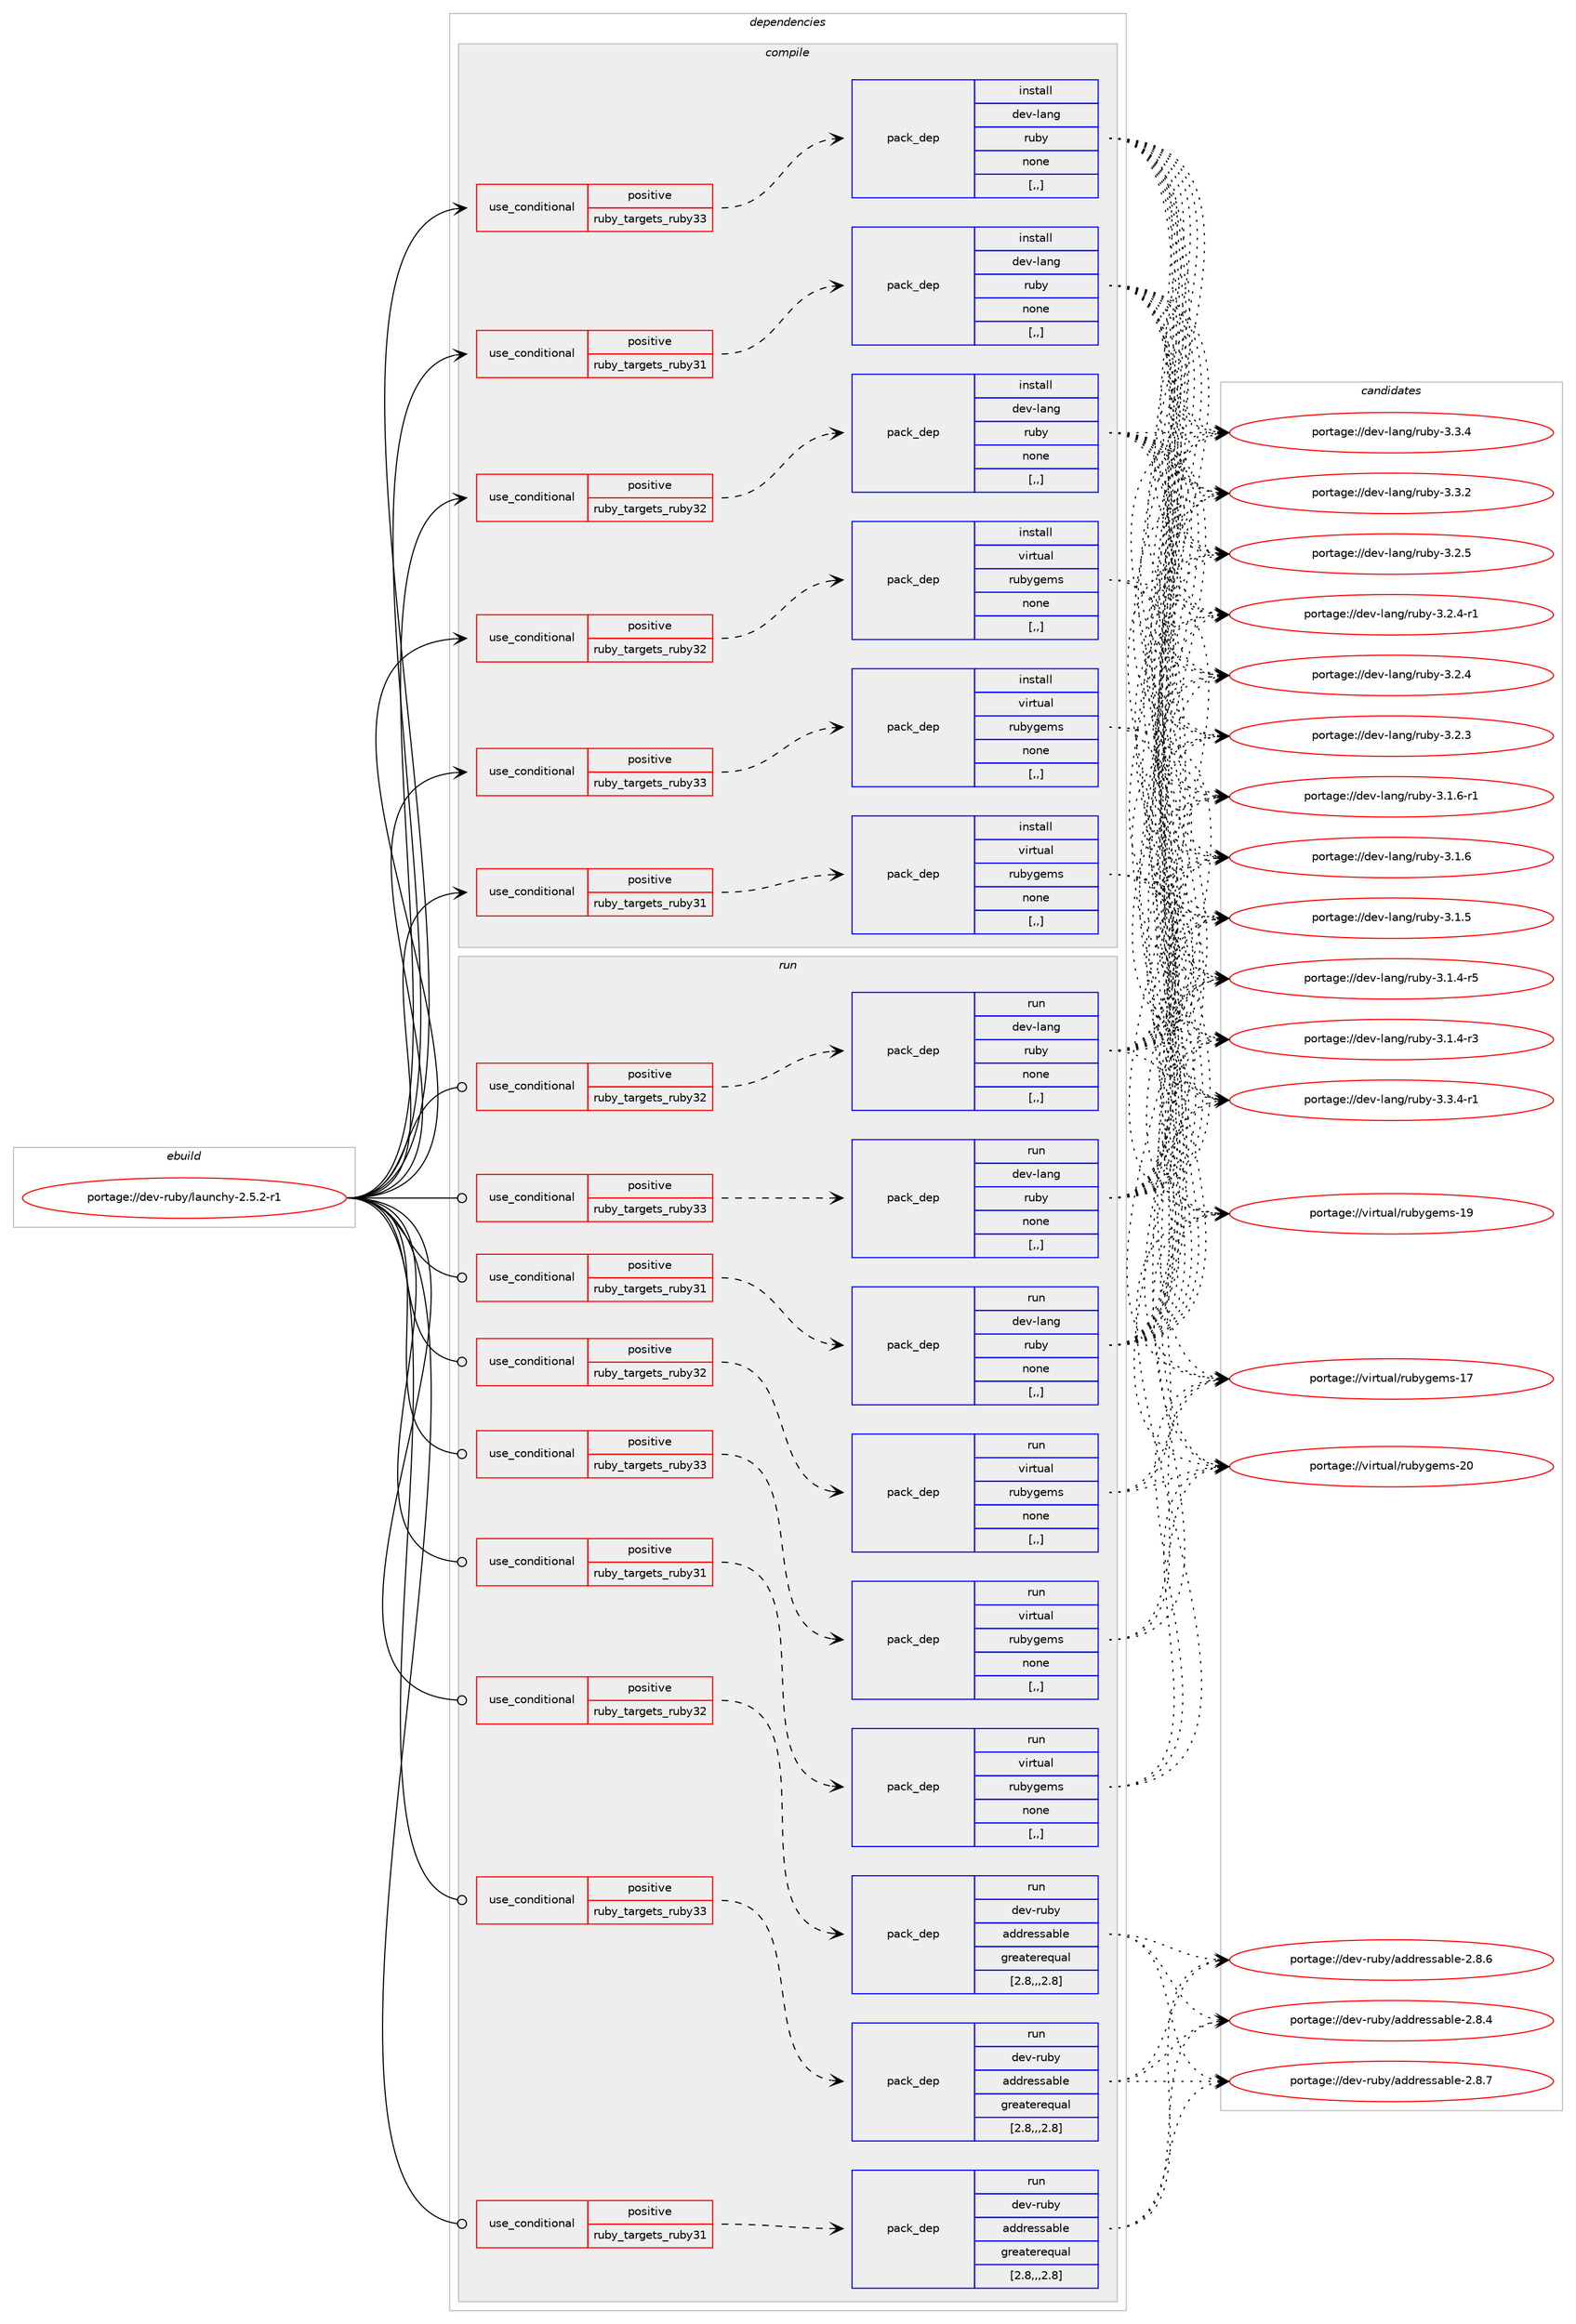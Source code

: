 digraph prolog {

# *************
# Graph options
# *************

newrank=true;
concentrate=true;
compound=true;
graph [rankdir=LR,fontname=Helvetica,fontsize=10,ranksep=1.5];#, ranksep=2.5, nodesep=0.2];
edge  [arrowhead=vee];
node  [fontname=Helvetica,fontsize=10];

# **********
# The ebuild
# **********

subgraph cluster_leftcol {
color=gray;
label=<<i>ebuild</i>>;
id [label="portage://dev-ruby/launchy-2.5.2-r1", color=red, width=4, href="../dev-ruby/launchy-2.5.2-r1.svg"];
}

# ****************
# The dependencies
# ****************

subgraph cluster_midcol {
color=gray;
label=<<i>dependencies</i>>;
subgraph cluster_compile {
fillcolor="#eeeeee";
style=filled;
label=<<i>compile</i>>;
subgraph cond49806 {
dependency188289 [label=<<TABLE BORDER="0" CELLBORDER="1" CELLSPACING="0" CELLPADDING="4"><TR><TD ROWSPAN="3" CELLPADDING="10">use_conditional</TD></TR><TR><TD>positive</TD></TR><TR><TD>ruby_targets_ruby31</TD></TR></TABLE>>, shape=none, color=red];
subgraph pack137147 {
dependency188290 [label=<<TABLE BORDER="0" CELLBORDER="1" CELLSPACING="0" CELLPADDING="4" WIDTH="220"><TR><TD ROWSPAN="6" CELLPADDING="30">pack_dep</TD></TR><TR><TD WIDTH="110">install</TD></TR><TR><TD>dev-lang</TD></TR><TR><TD>ruby</TD></TR><TR><TD>none</TD></TR><TR><TD>[,,]</TD></TR></TABLE>>, shape=none, color=blue];
}
dependency188289:e -> dependency188290:w [weight=20,style="dashed",arrowhead="vee"];
}
id:e -> dependency188289:w [weight=20,style="solid",arrowhead="vee"];
subgraph cond49807 {
dependency188291 [label=<<TABLE BORDER="0" CELLBORDER="1" CELLSPACING="0" CELLPADDING="4"><TR><TD ROWSPAN="3" CELLPADDING="10">use_conditional</TD></TR><TR><TD>positive</TD></TR><TR><TD>ruby_targets_ruby31</TD></TR></TABLE>>, shape=none, color=red];
subgraph pack137148 {
dependency188292 [label=<<TABLE BORDER="0" CELLBORDER="1" CELLSPACING="0" CELLPADDING="4" WIDTH="220"><TR><TD ROWSPAN="6" CELLPADDING="30">pack_dep</TD></TR><TR><TD WIDTH="110">install</TD></TR><TR><TD>virtual</TD></TR><TR><TD>rubygems</TD></TR><TR><TD>none</TD></TR><TR><TD>[,,]</TD></TR></TABLE>>, shape=none, color=blue];
}
dependency188291:e -> dependency188292:w [weight=20,style="dashed",arrowhead="vee"];
}
id:e -> dependency188291:w [weight=20,style="solid",arrowhead="vee"];
subgraph cond49808 {
dependency188293 [label=<<TABLE BORDER="0" CELLBORDER="1" CELLSPACING="0" CELLPADDING="4"><TR><TD ROWSPAN="3" CELLPADDING="10">use_conditional</TD></TR><TR><TD>positive</TD></TR><TR><TD>ruby_targets_ruby32</TD></TR></TABLE>>, shape=none, color=red];
subgraph pack137149 {
dependency188294 [label=<<TABLE BORDER="0" CELLBORDER="1" CELLSPACING="0" CELLPADDING="4" WIDTH="220"><TR><TD ROWSPAN="6" CELLPADDING="30">pack_dep</TD></TR><TR><TD WIDTH="110">install</TD></TR><TR><TD>dev-lang</TD></TR><TR><TD>ruby</TD></TR><TR><TD>none</TD></TR><TR><TD>[,,]</TD></TR></TABLE>>, shape=none, color=blue];
}
dependency188293:e -> dependency188294:w [weight=20,style="dashed",arrowhead="vee"];
}
id:e -> dependency188293:w [weight=20,style="solid",arrowhead="vee"];
subgraph cond49809 {
dependency188295 [label=<<TABLE BORDER="0" CELLBORDER="1" CELLSPACING="0" CELLPADDING="4"><TR><TD ROWSPAN="3" CELLPADDING="10">use_conditional</TD></TR><TR><TD>positive</TD></TR><TR><TD>ruby_targets_ruby32</TD></TR></TABLE>>, shape=none, color=red];
subgraph pack137150 {
dependency188296 [label=<<TABLE BORDER="0" CELLBORDER="1" CELLSPACING="0" CELLPADDING="4" WIDTH="220"><TR><TD ROWSPAN="6" CELLPADDING="30">pack_dep</TD></TR><TR><TD WIDTH="110">install</TD></TR><TR><TD>virtual</TD></TR><TR><TD>rubygems</TD></TR><TR><TD>none</TD></TR><TR><TD>[,,]</TD></TR></TABLE>>, shape=none, color=blue];
}
dependency188295:e -> dependency188296:w [weight=20,style="dashed",arrowhead="vee"];
}
id:e -> dependency188295:w [weight=20,style="solid",arrowhead="vee"];
subgraph cond49810 {
dependency188297 [label=<<TABLE BORDER="0" CELLBORDER="1" CELLSPACING="0" CELLPADDING="4"><TR><TD ROWSPAN="3" CELLPADDING="10">use_conditional</TD></TR><TR><TD>positive</TD></TR><TR><TD>ruby_targets_ruby33</TD></TR></TABLE>>, shape=none, color=red];
subgraph pack137151 {
dependency188298 [label=<<TABLE BORDER="0" CELLBORDER="1" CELLSPACING="0" CELLPADDING="4" WIDTH="220"><TR><TD ROWSPAN="6" CELLPADDING="30">pack_dep</TD></TR><TR><TD WIDTH="110">install</TD></TR><TR><TD>dev-lang</TD></TR><TR><TD>ruby</TD></TR><TR><TD>none</TD></TR><TR><TD>[,,]</TD></TR></TABLE>>, shape=none, color=blue];
}
dependency188297:e -> dependency188298:w [weight=20,style="dashed",arrowhead="vee"];
}
id:e -> dependency188297:w [weight=20,style="solid",arrowhead="vee"];
subgraph cond49811 {
dependency188299 [label=<<TABLE BORDER="0" CELLBORDER="1" CELLSPACING="0" CELLPADDING="4"><TR><TD ROWSPAN="3" CELLPADDING="10">use_conditional</TD></TR><TR><TD>positive</TD></TR><TR><TD>ruby_targets_ruby33</TD></TR></TABLE>>, shape=none, color=red];
subgraph pack137152 {
dependency188300 [label=<<TABLE BORDER="0" CELLBORDER="1" CELLSPACING="0" CELLPADDING="4" WIDTH="220"><TR><TD ROWSPAN="6" CELLPADDING="30">pack_dep</TD></TR><TR><TD WIDTH="110">install</TD></TR><TR><TD>virtual</TD></TR><TR><TD>rubygems</TD></TR><TR><TD>none</TD></TR><TR><TD>[,,]</TD></TR></TABLE>>, shape=none, color=blue];
}
dependency188299:e -> dependency188300:w [weight=20,style="dashed",arrowhead="vee"];
}
id:e -> dependency188299:w [weight=20,style="solid",arrowhead="vee"];
}
subgraph cluster_compileandrun {
fillcolor="#eeeeee";
style=filled;
label=<<i>compile and run</i>>;
}
subgraph cluster_run {
fillcolor="#eeeeee";
style=filled;
label=<<i>run</i>>;
subgraph cond49812 {
dependency188301 [label=<<TABLE BORDER="0" CELLBORDER="1" CELLSPACING="0" CELLPADDING="4"><TR><TD ROWSPAN="3" CELLPADDING="10">use_conditional</TD></TR><TR><TD>positive</TD></TR><TR><TD>ruby_targets_ruby31</TD></TR></TABLE>>, shape=none, color=red];
subgraph pack137153 {
dependency188302 [label=<<TABLE BORDER="0" CELLBORDER="1" CELLSPACING="0" CELLPADDING="4" WIDTH="220"><TR><TD ROWSPAN="6" CELLPADDING="30">pack_dep</TD></TR><TR><TD WIDTH="110">run</TD></TR><TR><TD>dev-lang</TD></TR><TR><TD>ruby</TD></TR><TR><TD>none</TD></TR><TR><TD>[,,]</TD></TR></TABLE>>, shape=none, color=blue];
}
dependency188301:e -> dependency188302:w [weight=20,style="dashed",arrowhead="vee"];
}
id:e -> dependency188301:w [weight=20,style="solid",arrowhead="odot"];
subgraph cond49813 {
dependency188303 [label=<<TABLE BORDER="0" CELLBORDER="1" CELLSPACING="0" CELLPADDING="4"><TR><TD ROWSPAN="3" CELLPADDING="10">use_conditional</TD></TR><TR><TD>positive</TD></TR><TR><TD>ruby_targets_ruby31</TD></TR></TABLE>>, shape=none, color=red];
subgraph pack137154 {
dependency188304 [label=<<TABLE BORDER="0" CELLBORDER="1" CELLSPACING="0" CELLPADDING="4" WIDTH="220"><TR><TD ROWSPAN="6" CELLPADDING="30">pack_dep</TD></TR><TR><TD WIDTH="110">run</TD></TR><TR><TD>dev-ruby</TD></TR><TR><TD>addressable</TD></TR><TR><TD>greaterequal</TD></TR><TR><TD>[2.8,,,2.8]</TD></TR></TABLE>>, shape=none, color=blue];
}
dependency188303:e -> dependency188304:w [weight=20,style="dashed",arrowhead="vee"];
}
id:e -> dependency188303:w [weight=20,style="solid",arrowhead="odot"];
subgraph cond49814 {
dependency188305 [label=<<TABLE BORDER="0" CELLBORDER="1" CELLSPACING="0" CELLPADDING="4"><TR><TD ROWSPAN="3" CELLPADDING="10">use_conditional</TD></TR><TR><TD>positive</TD></TR><TR><TD>ruby_targets_ruby31</TD></TR></TABLE>>, shape=none, color=red];
subgraph pack137155 {
dependency188306 [label=<<TABLE BORDER="0" CELLBORDER="1" CELLSPACING="0" CELLPADDING="4" WIDTH="220"><TR><TD ROWSPAN="6" CELLPADDING="30">pack_dep</TD></TR><TR><TD WIDTH="110">run</TD></TR><TR><TD>virtual</TD></TR><TR><TD>rubygems</TD></TR><TR><TD>none</TD></TR><TR><TD>[,,]</TD></TR></TABLE>>, shape=none, color=blue];
}
dependency188305:e -> dependency188306:w [weight=20,style="dashed",arrowhead="vee"];
}
id:e -> dependency188305:w [weight=20,style="solid",arrowhead="odot"];
subgraph cond49815 {
dependency188307 [label=<<TABLE BORDER="0" CELLBORDER="1" CELLSPACING="0" CELLPADDING="4"><TR><TD ROWSPAN="3" CELLPADDING="10">use_conditional</TD></TR><TR><TD>positive</TD></TR><TR><TD>ruby_targets_ruby32</TD></TR></TABLE>>, shape=none, color=red];
subgraph pack137156 {
dependency188308 [label=<<TABLE BORDER="0" CELLBORDER="1" CELLSPACING="0" CELLPADDING="4" WIDTH="220"><TR><TD ROWSPAN="6" CELLPADDING="30">pack_dep</TD></TR><TR><TD WIDTH="110">run</TD></TR><TR><TD>dev-lang</TD></TR><TR><TD>ruby</TD></TR><TR><TD>none</TD></TR><TR><TD>[,,]</TD></TR></TABLE>>, shape=none, color=blue];
}
dependency188307:e -> dependency188308:w [weight=20,style="dashed",arrowhead="vee"];
}
id:e -> dependency188307:w [weight=20,style="solid",arrowhead="odot"];
subgraph cond49816 {
dependency188309 [label=<<TABLE BORDER="0" CELLBORDER="1" CELLSPACING="0" CELLPADDING="4"><TR><TD ROWSPAN="3" CELLPADDING="10">use_conditional</TD></TR><TR><TD>positive</TD></TR><TR><TD>ruby_targets_ruby32</TD></TR></TABLE>>, shape=none, color=red];
subgraph pack137157 {
dependency188310 [label=<<TABLE BORDER="0" CELLBORDER="1" CELLSPACING="0" CELLPADDING="4" WIDTH="220"><TR><TD ROWSPAN="6" CELLPADDING="30">pack_dep</TD></TR><TR><TD WIDTH="110">run</TD></TR><TR><TD>dev-ruby</TD></TR><TR><TD>addressable</TD></TR><TR><TD>greaterequal</TD></TR><TR><TD>[2.8,,,2.8]</TD></TR></TABLE>>, shape=none, color=blue];
}
dependency188309:e -> dependency188310:w [weight=20,style="dashed",arrowhead="vee"];
}
id:e -> dependency188309:w [weight=20,style="solid",arrowhead="odot"];
subgraph cond49817 {
dependency188311 [label=<<TABLE BORDER="0" CELLBORDER="1" CELLSPACING="0" CELLPADDING="4"><TR><TD ROWSPAN="3" CELLPADDING="10">use_conditional</TD></TR><TR><TD>positive</TD></TR><TR><TD>ruby_targets_ruby32</TD></TR></TABLE>>, shape=none, color=red];
subgraph pack137158 {
dependency188312 [label=<<TABLE BORDER="0" CELLBORDER="1" CELLSPACING="0" CELLPADDING="4" WIDTH="220"><TR><TD ROWSPAN="6" CELLPADDING="30">pack_dep</TD></TR><TR><TD WIDTH="110">run</TD></TR><TR><TD>virtual</TD></TR><TR><TD>rubygems</TD></TR><TR><TD>none</TD></TR><TR><TD>[,,]</TD></TR></TABLE>>, shape=none, color=blue];
}
dependency188311:e -> dependency188312:w [weight=20,style="dashed",arrowhead="vee"];
}
id:e -> dependency188311:w [weight=20,style="solid",arrowhead="odot"];
subgraph cond49818 {
dependency188313 [label=<<TABLE BORDER="0" CELLBORDER="1" CELLSPACING="0" CELLPADDING="4"><TR><TD ROWSPAN="3" CELLPADDING="10">use_conditional</TD></TR><TR><TD>positive</TD></TR><TR><TD>ruby_targets_ruby33</TD></TR></TABLE>>, shape=none, color=red];
subgraph pack137159 {
dependency188314 [label=<<TABLE BORDER="0" CELLBORDER="1" CELLSPACING="0" CELLPADDING="4" WIDTH="220"><TR><TD ROWSPAN="6" CELLPADDING="30">pack_dep</TD></TR><TR><TD WIDTH="110">run</TD></TR><TR><TD>dev-lang</TD></TR><TR><TD>ruby</TD></TR><TR><TD>none</TD></TR><TR><TD>[,,]</TD></TR></TABLE>>, shape=none, color=blue];
}
dependency188313:e -> dependency188314:w [weight=20,style="dashed",arrowhead="vee"];
}
id:e -> dependency188313:w [weight=20,style="solid",arrowhead="odot"];
subgraph cond49819 {
dependency188315 [label=<<TABLE BORDER="0" CELLBORDER="1" CELLSPACING="0" CELLPADDING="4"><TR><TD ROWSPAN="3" CELLPADDING="10">use_conditional</TD></TR><TR><TD>positive</TD></TR><TR><TD>ruby_targets_ruby33</TD></TR></TABLE>>, shape=none, color=red];
subgraph pack137160 {
dependency188316 [label=<<TABLE BORDER="0" CELLBORDER="1" CELLSPACING="0" CELLPADDING="4" WIDTH="220"><TR><TD ROWSPAN="6" CELLPADDING="30">pack_dep</TD></TR><TR><TD WIDTH="110">run</TD></TR><TR><TD>dev-ruby</TD></TR><TR><TD>addressable</TD></TR><TR><TD>greaterequal</TD></TR><TR><TD>[2.8,,,2.8]</TD></TR></TABLE>>, shape=none, color=blue];
}
dependency188315:e -> dependency188316:w [weight=20,style="dashed",arrowhead="vee"];
}
id:e -> dependency188315:w [weight=20,style="solid",arrowhead="odot"];
subgraph cond49820 {
dependency188317 [label=<<TABLE BORDER="0" CELLBORDER="1" CELLSPACING="0" CELLPADDING="4"><TR><TD ROWSPAN="3" CELLPADDING="10">use_conditional</TD></TR><TR><TD>positive</TD></TR><TR><TD>ruby_targets_ruby33</TD></TR></TABLE>>, shape=none, color=red];
subgraph pack137161 {
dependency188318 [label=<<TABLE BORDER="0" CELLBORDER="1" CELLSPACING="0" CELLPADDING="4" WIDTH="220"><TR><TD ROWSPAN="6" CELLPADDING="30">pack_dep</TD></TR><TR><TD WIDTH="110">run</TD></TR><TR><TD>virtual</TD></TR><TR><TD>rubygems</TD></TR><TR><TD>none</TD></TR><TR><TD>[,,]</TD></TR></TABLE>>, shape=none, color=blue];
}
dependency188317:e -> dependency188318:w [weight=20,style="dashed",arrowhead="vee"];
}
id:e -> dependency188317:w [weight=20,style="solid",arrowhead="odot"];
}
}

# **************
# The candidates
# **************

subgraph cluster_choices {
rank=same;
color=gray;
label=<<i>candidates</i>>;

subgraph choice137147 {
color=black;
nodesep=1;
choice100101118451089711010347114117981214551465146524511449 [label="portage://dev-lang/ruby-3.3.4-r1", color=red, width=4,href="../dev-lang/ruby-3.3.4-r1.svg"];
choice10010111845108971101034711411798121455146514652 [label="portage://dev-lang/ruby-3.3.4", color=red, width=4,href="../dev-lang/ruby-3.3.4.svg"];
choice10010111845108971101034711411798121455146514650 [label="portage://dev-lang/ruby-3.3.2", color=red, width=4,href="../dev-lang/ruby-3.3.2.svg"];
choice10010111845108971101034711411798121455146504653 [label="portage://dev-lang/ruby-3.2.5", color=red, width=4,href="../dev-lang/ruby-3.2.5.svg"];
choice100101118451089711010347114117981214551465046524511449 [label="portage://dev-lang/ruby-3.2.4-r1", color=red, width=4,href="../dev-lang/ruby-3.2.4-r1.svg"];
choice10010111845108971101034711411798121455146504652 [label="portage://dev-lang/ruby-3.2.4", color=red, width=4,href="../dev-lang/ruby-3.2.4.svg"];
choice10010111845108971101034711411798121455146504651 [label="portage://dev-lang/ruby-3.2.3", color=red, width=4,href="../dev-lang/ruby-3.2.3.svg"];
choice100101118451089711010347114117981214551464946544511449 [label="portage://dev-lang/ruby-3.1.6-r1", color=red, width=4,href="../dev-lang/ruby-3.1.6-r1.svg"];
choice10010111845108971101034711411798121455146494654 [label="portage://dev-lang/ruby-3.1.6", color=red, width=4,href="../dev-lang/ruby-3.1.6.svg"];
choice10010111845108971101034711411798121455146494653 [label="portage://dev-lang/ruby-3.1.5", color=red, width=4,href="../dev-lang/ruby-3.1.5.svg"];
choice100101118451089711010347114117981214551464946524511453 [label="portage://dev-lang/ruby-3.1.4-r5", color=red, width=4,href="../dev-lang/ruby-3.1.4-r5.svg"];
choice100101118451089711010347114117981214551464946524511451 [label="portage://dev-lang/ruby-3.1.4-r3", color=red, width=4,href="../dev-lang/ruby-3.1.4-r3.svg"];
dependency188290:e -> choice100101118451089711010347114117981214551465146524511449:w [style=dotted,weight="100"];
dependency188290:e -> choice10010111845108971101034711411798121455146514652:w [style=dotted,weight="100"];
dependency188290:e -> choice10010111845108971101034711411798121455146514650:w [style=dotted,weight="100"];
dependency188290:e -> choice10010111845108971101034711411798121455146504653:w [style=dotted,weight="100"];
dependency188290:e -> choice100101118451089711010347114117981214551465046524511449:w [style=dotted,weight="100"];
dependency188290:e -> choice10010111845108971101034711411798121455146504652:w [style=dotted,weight="100"];
dependency188290:e -> choice10010111845108971101034711411798121455146504651:w [style=dotted,weight="100"];
dependency188290:e -> choice100101118451089711010347114117981214551464946544511449:w [style=dotted,weight="100"];
dependency188290:e -> choice10010111845108971101034711411798121455146494654:w [style=dotted,weight="100"];
dependency188290:e -> choice10010111845108971101034711411798121455146494653:w [style=dotted,weight="100"];
dependency188290:e -> choice100101118451089711010347114117981214551464946524511453:w [style=dotted,weight="100"];
dependency188290:e -> choice100101118451089711010347114117981214551464946524511451:w [style=dotted,weight="100"];
}
subgraph choice137148 {
color=black;
nodesep=1;
choice118105114116117971084711411798121103101109115455048 [label="portage://virtual/rubygems-20", color=red, width=4,href="../virtual/rubygems-20.svg"];
choice118105114116117971084711411798121103101109115454957 [label="portage://virtual/rubygems-19", color=red, width=4,href="../virtual/rubygems-19.svg"];
choice118105114116117971084711411798121103101109115454955 [label="portage://virtual/rubygems-17", color=red, width=4,href="../virtual/rubygems-17.svg"];
dependency188292:e -> choice118105114116117971084711411798121103101109115455048:w [style=dotted,weight="100"];
dependency188292:e -> choice118105114116117971084711411798121103101109115454957:w [style=dotted,weight="100"];
dependency188292:e -> choice118105114116117971084711411798121103101109115454955:w [style=dotted,weight="100"];
}
subgraph choice137149 {
color=black;
nodesep=1;
choice100101118451089711010347114117981214551465146524511449 [label="portage://dev-lang/ruby-3.3.4-r1", color=red, width=4,href="../dev-lang/ruby-3.3.4-r1.svg"];
choice10010111845108971101034711411798121455146514652 [label="portage://dev-lang/ruby-3.3.4", color=red, width=4,href="../dev-lang/ruby-3.3.4.svg"];
choice10010111845108971101034711411798121455146514650 [label="portage://dev-lang/ruby-3.3.2", color=red, width=4,href="../dev-lang/ruby-3.3.2.svg"];
choice10010111845108971101034711411798121455146504653 [label="portage://dev-lang/ruby-3.2.5", color=red, width=4,href="../dev-lang/ruby-3.2.5.svg"];
choice100101118451089711010347114117981214551465046524511449 [label="portage://dev-lang/ruby-3.2.4-r1", color=red, width=4,href="../dev-lang/ruby-3.2.4-r1.svg"];
choice10010111845108971101034711411798121455146504652 [label="portage://dev-lang/ruby-3.2.4", color=red, width=4,href="../dev-lang/ruby-3.2.4.svg"];
choice10010111845108971101034711411798121455146504651 [label="portage://dev-lang/ruby-3.2.3", color=red, width=4,href="../dev-lang/ruby-3.2.3.svg"];
choice100101118451089711010347114117981214551464946544511449 [label="portage://dev-lang/ruby-3.1.6-r1", color=red, width=4,href="../dev-lang/ruby-3.1.6-r1.svg"];
choice10010111845108971101034711411798121455146494654 [label="portage://dev-lang/ruby-3.1.6", color=red, width=4,href="../dev-lang/ruby-3.1.6.svg"];
choice10010111845108971101034711411798121455146494653 [label="portage://dev-lang/ruby-3.1.5", color=red, width=4,href="../dev-lang/ruby-3.1.5.svg"];
choice100101118451089711010347114117981214551464946524511453 [label="portage://dev-lang/ruby-3.1.4-r5", color=red, width=4,href="../dev-lang/ruby-3.1.4-r5.svg"];
choice100101118451089711010347114117981214551464946524511451 [label="portage://dev-lang/ruby-3.1.4-r3", color=red, width=4,href="../dev-lang/ruby-3.1.4-r3.svg"];
dependency188294:e -> choice100101118451089711010347114117981214551465146524511449:w [style=dotted,weight="100"];
dependency188294:e -> choice10010111845108971101034711411798121455146514652:w [style=dotted,weight="100"];
dependency188294:e -> choice10010111845108971101034711411798121455146514650:w [style=dotted,weight="100"];
dependency188294:e -> choice10010111845108971101034711411798121455146504653:w [style=dotted,weight="100"];
dependency188294:e -> choice100101118451089711010347114117981214551465046524511449:w [style=dotted,weight="100"];
dependency188294:e -> choice10010111845108971101034711411798121455146504652:w [style=dotted,weight="100"];
dependency188294:e -> choice10010111845108971101034711411798121455146504651:w [style=dotted,weight="100"];
dependency188294:e -> choice100101118451089711010347114117981214551464946544511449:w [style=dotted,weight="100"];
dependency188294:e -> choice10010111845108971101034711411798121455146494654:w [style=dotted,weight="100"];
dependency188294:e -> choice10010111845108971101034711411798121455146494653:w [style=dotted,weight="100"];
dependency188294:e -> choice100101118451089711010347114117981214551464946524511453:w [style=dotted,weight="100"];
dependency188294:e -> choice100101118451089711010347114117981214551464946524511451:w [style=dotted,weight="100"];
}
subgraph choice137150 {
color=black;
nodesep=1;
choice118105114116117971084711411798121103101109115455048 [label="portage://virtual/rubygems-20", color=red, width=4,href="../virtual/rubygems-20.svg"];
choice118105114116117971084711411798121103101109115454957 [label="portage://virtual/rubygems-19", color=red, width=4,href="../virtual/rubygems-19.svg"];
choice118105114116117971084711411798121103101109115454955 [label="portage://virtual/rubygems-17", color=red, width=4,href="../virtual/rubygems-17.svg"];
dependency188296:e -> choice118105114116117971084711411798121103101109115455048:w [style=dotted,weight="100"];
dependency188296:e -> choice118105114116117971084711411798121103101109115454957:w [style=dotted,weight="100"];
dependency188296:e -> choice118105114116117971084711411798121103101109115454955:w [style=dotted,weight="100"];
}
subgraph choice137151 {
color=black;
nodesep=1;
choice100101118451089711010347114117981214551465146524511449 [label="portage://dev-lang/ruby-3.3.4-r1", color=red, width=4,href="../dev-lang/ruby-3.3.4-r1.svg"];
choice10010111845108971101034711411798121455146514652 [label="portage://dev-lang/ruby-3.3.4", color=red, width=4,href="../dev-lang/ruby-3.3.4.svg"];
choice10010111845108971101034711411798121455146514650 [label="portage://dev-lang/ruby-3.3.2", color=red, width=4,href="../dev-lang/ruby-3.3.2.svg"];
choice10010111845108971101034711411798121455146504653 [label="portage://dev-lang/ruby-3.2.5", color=red, width=4,href="../dev-lang/ruby-3.2.5.svg"];
choice100101118451089711010347114117981214551465046524511449 [label="portage://dev-lang/ruby-3.2.4-r1", color=red, width=4,href="../dev-lang/ruby-3.2.4-r1.svg"];
choice10010111845108971101034711411798121455146504652 [label="portage://dev-lang/ruby-3.2.4", color=red, width=4,href="../dev-lang/ruby-3.2.4.svg"];
choice10010111845108971101034711411798121455146504651 [label="portage://dev-lang/ruby-3.2.3", color=red, width=4,href="../dev-lang/ruby-3.2.3.svg"];
choice100101118451089711010347114117981214551464946544511449 [label="portage://dev-lang/ruby-3.1.6-r1", color=red, width=4,href="../dev-lang/ruby-3.1.6-r1.svg"];
choice10010111845108971101034711411798121455146494654 [label="portage://dev-lang/ruby-3.1.6", color=red, width=4,href="../dev-lang/ruby-3.1.6.svg"];
choice10010111845108971101034711411798121455146494653 [label="portage://dev-lang/ruby-3.1.5", color=red, width=4,href="../dev-lang/ruby-3.1.5.svg"];
choice100101118451089711010347114117981214551464946524511453 [label="portage://dev-lang/ruby-3.1.4-r5", color=red, width=4,href="../dev-lang/ruby-3.1.4-r5.svg"];
choice100101118451089711010347114117981214551464946524511451 [label="portage://dev-lang/ruby-3.1.4-r3", color=red, width=4,href="../dev-lang/ruby-3.1.4-r3.svg"];
dependency188298:e -> choice100101118451089711010347114117981214551465146524511449:w [style=dotted,weight="100"];
dependency188298:e -> choice10010111845108971101034711411798121455146514652:w [style=dotted,weight="100"];
dependency188298:e -> choice10010111845108971101034711411798121455146514650:w [style=dotted,weight="100"];
dependency188298:e -> choice10010111845108971101034711411798121455146504653:w [style=dotted,weight="100"];
dependency188298:e -> choice100101118451089711010347114117981214551465046524511449:w [style=dotted,weight="100"];
dependency188298:e -> choice10010111845108971101034711411798121455146504652:w [style=dotted,weight="100"];
dependency188298:e -> choice10010111845108971101034711411798121455146504651:w [style=dotted,weight="100"];
dependency188298:e -> choice100101118451089711010347114117981214551464946544511449:w [style=dotted,weight="100"];
dependency188298:e -> choice10010111845108971101034711411798121455146494654:w [style=dotted,weight="100"];
dependency188298:e -> choice10010111845108971101034711411798121455146494653:w [style=dotted,weight="100"];
dependency188298:e -> choice100101118451089711010347114117981214551464946524511453:w [style=dotted,weight="100"];
dependency188298:e -> choice100101118451089711010347114117981214551464946524511451:w [style=dotted,weight="100"];
}
subgraph choice137152 {
color=black;
nodesep=1;
choice118105114116117971084711411798121103101109115455048 [label="portage://virtual/rubygems-20", color=red, width=4,href="../virtual/rubygems-20.svg"];
choice118105114116117971084711411798121103101109115454957 [label="portage://virtual/rubygems-19", color=red, width=4,href="../virtual/rubygems-19.svg"];
choice118105114116117971084711411798121103101109115454955 [label="portage://virtual/rubygems-17", color=red, width=4,href="../virtual/rubygems-17.svg"];
dependency188300:e -> choice118105114116117971084711411798121103101109115455048:w [style=dotted,weight="100"];
dependency188300:e -> choice118105114116117971084711411798121103101109115454957:w [style=dotted,weight="100"];
dependency188300:e -> choice118105114116117971084711411798121103101109115454955:w [style=dotted,weight="100"];
}
subgraph choice137153 {
color=black;
nodesep=1;
choice100101118451089711010347114117981214551465146524511449 [label="portage://dev-lang/ruby-3.3.4-r1", color=red, width=4,href="../dev-lang/ruby-3.3.4-r1.svg"];
choice10010111845108971101034711411798121455146514652 [label="portage://dev-lang/ruby-3.3.4", color=red, width=4,href="../dev-lang/ruby-3.3.4.svg"];
choice10010111845108971101034711411798121455146514650 [label="portage://dev-lang/ruby-3.3.2", color=red, width=4,href="../dev-lang/ruby-3.3.2.svg"];
choice10010111845108971101034711411798121455146504653 [label="portage://dev-lang/ruby-3.2.5", color=red, width=4,href="../dev-lang/ruby-3.2.5.svg"];
choice100101118451089711010347114117981214551465046524511449 [label="portage://dev-lang/ruby-3.2.4-r1", color=red, width=4,href="../dev-lang/ruby-3.2.4-r1.svg"];
choice10010111845108971101034711411798121455146504652 [label="portage://dev-lang/ruby-3.2.4", color=red, width=4,href="../dev-lang/ruby-3.2.4.svg"];
choice10010111845108971101034711411798121455146504651 [label="portage://dev-lang/ruby-3.2.3", color=red, width=4,href="../dev-lang/ruby-3.2.3.svg"];
choice100101118451089711010347114117981214551464946544511449 [label="portage://dev-lang/ruby-3.1.6-r1", color=red, width=4,href="../dev-lang/ruby-3.1.6-r1.svg"];
choice10010111845108971101034711411798121455146494654 [label="portage://dev-lang/ruby-3.1.6", color=red, width=4,href="../dev-lang/ruby-3.1.6.svg"];
choice10010111845108971101034711411798121455146494653 [label="portage://dev-lang/ruby-3.1.5", color=red, width=4,href="../dev-lang/ruby-3.1.5.svg"];
choice100101118451089711010347114117981214551464946524511453 [label="portage://dev-lang/ruby-3.1.4-r5", color=red, width=4,href="../dev-lang/ruby-3.1.4-r5.svg"];
choice100101118451089711010347114117981214551464946524511451 [label="portage://dev-lang/ruby-3.1.4-r3", color=red, width=4,href="../dev-lang/ruby-3.1.4-r3.svg"];
dependency188302:e -> choice100101118451089711010347114117981214551465146524511449:w [style=dotted,weight="100"];
dependency188302:e -> choice10010111845108971101034711411798121455146514652:w [style=dotted,weight="100"];
dependency188302:e -> choice10010111845108971101034711411798121455146514650:w [style=dotted,weight="100"];
dependency188302:e -> choice10010111845108971101034711411798121455146504653:w [style=dotted,weight="100"];
dependency188302:e -> choice100101118451089711010347114117981214551465046524511449:w [style=dotted,weight="100"];
dependency188302:e -> choice10010111845108971101034711411798121455146504652:w [style=dotted,weight="100"];
dependency188302:e -> choice10010111845108971101034711411798121455146504651:w [style=dotted,weight="100"];
dependency188302:e -> choice100101118451089711010347114117981214551464946544511449:w [style=dotted,weight="100"];
dependency188302:e -> choice10010111845108971101034711411798121455146494654:w [style=dotted,weight="100"];
dependency188302:e -> choice10010111845108971101034711411798121455146494653:w [style=dotted,weight="100"];
dependency188302:e -> choice100101118451089711010347114117981214551464946524511453:w [style=dotted,weight="100"];
dependency188302:e -> choice100101118451089711010347114117981214551464946524511451:w [style=dotted,weight="100"];
}
subgraph choice137154 {
color=black;
nodesep=1;
choice100101118451141179812147971001001141011151159798108101455046564655 [label="portage://dev-ruby/addressable-2.8.7", color=red, width=4,href="../dev-ruby/addressable-2.8.7.svg"];
choice100101118451141179812147971001001141011151159798108101455046564654 [label="portage://dev-ruby/addressable-2.8.6", color=red, width=4,href="../dev-ruby/addressable-2.8.6.svg"];
choice100101118451141179812147971001001141011151159798108101455046564652 [label="portage://dev-ruby/addressable-2.8.4", color=red, width=4,href="../dev-ruby/addressable-2.8.4.svg"];
dependency188304:e -> choice100101118451141179812147971001001141011151159798108101455046564655:w [style=dotted,weight="100"];
dependency188304:e -> choice100101118451141179812147971001001141011151159798108101455046564654:w [style=dotted,weight="100"];
dependency188304:e -> choice100101118451141179812147971001001141011151159798108101455046564652:w [style=dotted,weight="100"];
}
subgraph choice137155 {
color=black;
nodesep=1;
choice118105114116117971084711411798121103101109115455048 [label="portage://virtual/rubygems-20", color=red, width=4,href="../virtual/rubygems-20.svg"];
choice118105114116117971084711411798121103101109115454957 [label="portage://virtual/rubygems-19", color=red, width=4,href="../virtual/rubygems-19.svg"];
choice118105114116117971084711411798121103101109115454955 [label="portage://virtual/rubygems-17", color=red, width=4,href="../virtual/rubygems-17.svg"];
dependency188306:e -> choice118105114116117971084711411798121103101109115455048:w [style=dotted,weight="100"];
dependency188306:e -> choice118105114116117971084711411798121103101109115454957:w [style=dotted,weight="100"];
dependency188306:e -> choice118105114116117971084711411798121103101109115454955:w [style=dotted,weight="100"];
}
subgraph choice137156 {
color=black;
nodesep=1;
choice100101118451089711010347114117981214551465146524511449 [label="portage://dev-lang/ruby-3.3.4-r1", color=red, width=4,href="../dev-lang/ruby-3.3.4-r1.svg"];
choice10010111845108971101034711411798121455146514652 [label="portage://dev-lang/ruby-3.3.4", color=red, width=4,href="../dev-lang/ruby-3.3.4.svg"];
choice10010111845108971101034711411798121455146514650 [label="portage://dev-lang/ruby-3.3.2", color=red, width=4,href="../dev-lang/ruby-3.3.2.svg"];
choice10010111845108971101034711411798121455146504653 [label="portage://dev-lang/ruby-3.2.5", color=red, width=4,href="../dev-lang/ruby-3.2.5.svg"];
choice100101118451089711010347114117981214551465046524511449 [label="portage://dev-lang/ruby-3.2.4-r1", color=red, width=4,href="../dev-lang/ruby-3.2.4-r1.svg"];
choice10010111845108971101034711411798121455146504652 [label="portage://dev-lang/ruby-3.2.4", color=red, width=4,href="../dev-lang/ruby-3.2.4.svg"];
choice10010111845108971101034711411798121455146504651 [label="portage://dev-lang/ruby-3.2.3", color=red, width=4,href="../dev-lang/ruby-3.2.3.svg"];
choice100101118451089711010347114117981214551464946544511449 [label="portage://dev-lang/ruby-3.1.6-r1", color=red, width=4,href="../dev-lang/ruby-3.1.6-r1.svg"];
choice10010111845108971101034711411798121455146494654 [label="portage://dev-lang/ruby-3.1.6", color=red, width=4,href="../dev-lang/ruby-3.1.6.svg"];
choice10010111845108971101034711411798121455146494653 [label="portage://dev-lang/ruby-3.1.5", color=red, width=4,href="../dev-lang/ruby-3.1.5.svg"];
choice100101118451089711010347114117981214551464946524511453 [label="portage://dev-lang/ruby-3.1.4-r5", color=red, width=4,href="../dev-lang/ruby-3.1.4-r5.svg"];
choice100101118451089711010347114117981214551464946524511451 [label="portage://dev-lang/ruby-3.1.4-r3", color=red, width=4,href="../dev-lang/ruby-3.1.4-r3.svg"];
dependency188308:e -> choice100101118451089711010347114117981214551465146524511449:w [style=dotted,weight="100"];
dependency188308:e -> choice10010111845108971101034711411798121455146514652:w [style=dotted,weight="100"];
dependency188308:e -> choice10010111845108971101034711411798121455146514650:w [style=dotted,weight="100"];
dependency188308:e -> choice10010111845108971101034711411798121455146504653:w [style=dotted,weight="100"];
dependency188308:e -> choice100101118451089711010347114117981214551465046524511449:w [style=dotted,weight="100"];
dependency188308:e -> choice10010111845108971101034711411798121455146504652:w [style=dotted,weight="100"];
dependency188308:e -> choice10010111845108971101034711411798121455146504651:w [style=dotted,weight="100"];
dependency188308:e -> choice100101118451089711010347114117981214551464946544511449:w [style=dotted,weight="100"];
dependency188308:e -> choice10010111845108971101034711411798121455146494654:w [style=dotted,weight="100"];
dependency188308:e -> choice10010111845108971101034711411798121455146494653:w [style=dotted,weight="100"];
dependency188308:e -> choice100101118451089711010347114117981214551464946524511453:w [style=dotted,weight="100"];
dependency188308:e -> choice100101118451089711010347114117981214551464946524511451:w [style=dotted,weight="100"];
}
subgraph choice137157 {
color=black;
nodesep=1;
choice100101118451141179812147971001001141011151159798108101455046564655 [label="portage://dev-ruby/addressable-2.8.7", color=red, width=4,href="../dev-ruby/addressable-2.8.7.svg"];
choice100101118451141179812147971001001141011151159798108101455046564654 [label="portage://dev-ruby/addressable-2.8.6", color=red, width=4,href="../dev-ruby/addressable-2.8.6.svg"];
choice100101118451141179812147971001001141011151159798108101455046564652 [label="portage://dev-ruby/addressable-2.8.4", color=red, width=4,href="../dev-ruby/addressable-2.8.4.svg"];
dependency188310:e -> choice100101118451141179812147971001001141011151159798108101455046564655:w [style=dotted,weight="100"];
dependency188310:e -> choice100101118451141179812147971001001141011151159798108101455046564654:w [style=dotted,weight="100"];
dependency188310:e -> choice100101118451141179812147971001001141011151159798108101455046564652:w [style=dotted,weight="100"];
}
subgraph choice137158 {
color=black;
nodesep=1;
choice118105114116117971084711411798121103101109115455048 [label="portage://virtual/rubygems-20", color=red, width=4,href="../virtual/rubygems-20.svg"];
choice118105114116117971084711411798121103101109115454957 [label="portage://virtual/rubygems-19", color=red, width=4,href="../virtual/rubygems-19.svg"];
choice118105114116117971084711411798121103101109115454955 [label="portage://virtual/rubygems-17", color=red, width=4,href="../virtual/rubygems-17.svg"];
dependency188312:e -> choice118105114116117971084711411798121103101109115455048:w [style=dotted,weight="100"];
dependency188312:e -> choice118105114116117971084711411798121103101109115454957:w [style=dotted,weight="100"];
dependency188312:e -> choice118105114116117971084711411798121103101109115454955:w [style=dotted,weight="100"];
}
subgraph choice137159 {
color=black;
nodesep=1;
choice100101118451089711010347114117981214551465146524511449 [label="portage://dev-lang/ruby-3.3.4-r1", color=red, width=4,href="../dev-lang/ruby-3.3.4-r1.svg"];
choice10010111845108971101034711411798121455146514652 [label="portage://dev-lang/ruby-3.3.4", color=red, width=4,href="../dev-lang/ruby-3.3.4.svg"];
choice10010111845108971101034711411798121455146514650 [label="portage://dev-lang/ruby-3.3.2", color=red, width=4,href="../dev-lang/ruby-3.3.2.svg"];
choice10010111845108971101034711411798121455146504653 [label="portage://dev-lang/ruby-3.2.5", color=red, width=4,href="../dev-lang/ruby-3.2.5.svg"];
choice100101118451089711010347114117981214551465046524511449 [label="portage://dev-lang/ruby-3.2.4-r1", color=red, width=4,href="../dev-lang/ruby-3.2.4-r1.svg"];
choice10010111845108971101034711411798121455146504652 [label="portage://dev-lang/ruby-3.2.4", color=red, width=4,href="../dev-lang/ruby-3.2.4.svg"];
choice10010111845108971101034711411798121455146504651 [label="portage://dev-lang/ruby-3.2.3", color=red, width=4,href="../dev-lang/ruby-3.2.3.svg"];
choice100101118451089711010347114117981214551464946544511449 [label="portage://dev-lang/ruby-3.1.6-r1", color=red, width=4,href="../dev-lang/ruby-3.1.6-r1.svg"];
choice10010111845108971101034711411798121455146494654 [label="portage://dev-lang/ruby-3.1.6", color=red, width=4,href="../dev-lang/ruby-3.1.6.svg"];
choice10010111845108971101034711411798121455146494653 [label="portage://dev-lang/ruby-3.1.5", color=red, width=4,href="../dev-lang/ruby-3.1.5.svg"];
choice100101118451089711010347114117981214551464946524511453 [label="portage://dev-lang/ruby-3.1.4-r5", color=red, width=4,href="../dev-lang/ruby-3.1.4-r5.svg"];
choice100101118451089711010347114117981214551464946524511451 [label="portage://dev-lang/ruby-3.1.4-r3", color=red, width=4,href="../dev-lang/ruby-3.1.4-r3.svg"];
dependency188314:e -> choice100101118451089711010347114117981214551465146524511449:w [style=dotted,weight="100"];
dependency188314:e -> choice10010111845108971101034711411798121455146514652:w [style=dotted,weight="100"];
dependency188314:e -> choice10010111845108971101034711411798121455146514650:w [style=dotted,weight="100"];
dependency188314:e -> choice10010111845108971101034711411798121455146504653:w [style=dotted,weight="100"];
dependency188314:e -> choice100101118451089711010347114117981214551465046524511449:w [style=dotted,weight="100"];
dependency188314:e -> choice10010111845108971101034711411798121455146504652:w [style=dotted,weight="100"];
dependency188314:e -> choice10010111845108971101034711411798121455146504651:w [style=dotted,weight="100"];
dependency188314:e -> choice100101118451089711010347114117981214551464946544511449:w [style=dotted,weight="100"];
dependency188314:e -> choice10010111845108971101034711411798121455146494654:w [style=dotted,weight="100"];
dependency188314:e -> choice10010111845108971101034711411798121455146494653:w [style=dotted,weight="100"];
dependency188314:e -> choice100101118451089711010347114117981214551464946524511453:w [style=dotted,weight="100"];
dependency188314:e -> choice100101118451089711010347114117981214551464946524511451:w [style=dotted,weight="100"];
}
subgraph choice137160 {
color=black;
nodesep=1;
choice100101118451141179812147971001001141011151159798108101455046564655 [label="portage://dev-ruby/addressable-2.8.7", color=red, width=4,href="../dev-ruby/addressable-2.8.7.svg"];
choice100101118451141179812147971001001141011151159798108101455046564654 [label="portage://dev-ruby/addressable-2.8.6", color=red, width=4,href="../dev-ruby/addressable-2.8.6.svg"];
choice100101118451141179812147971001001141011151159798108101455046564652 [label="portage://dev-ruby/addressable-2.8.4", color=red, width=4,href="../dev-ruby/addressable-2.8.4.svg"];
dependency188316:e -> choice100101118451141179812147971001001141011151159798108101455046564655:w [style=dotted,weight="100"];
dependency188316:e -> choice100101118451141179812147971001001141011151159798108101455046564654:w [style=dotted,weight="100"];
dependency188316:e -> choice100101118451141179812147971001001141011151159798108101455046564652:w [style=dotted,weight="100"];
}
subgraph choice137161 {
color=black;
nodesep=1;
choice118105114116117971084711411798121103101109115455048 [label="portage://virtual/rubygems-20", color=red, width=4,href="../virtual/rubygems-20.svg"];
choice118105114116117971084711411798121103101109115454957 [label="portage://virtual/rubygems-19", color=red, width=4,href="../virtual/rubygems-19.svg"];
choice118105114116117971084711411798121103101109115454955 [label="portage://virtual/rubygems-17", color=red, width=4,href="../virtual/rubygems-17.svg"];
dependency188318:e -> choice118105114116117971084711411798121103101109115455048:w [style=dotted,weight="100"];
dependency188318:e -> choice118105114116117971084711411798121103101109115454957:w [style=dotted,weight="100"];
dependency188318:e -> choice118105114116117971084711411798121103101109115454955:w [style=dotted,weight="100"];
}
}

}
